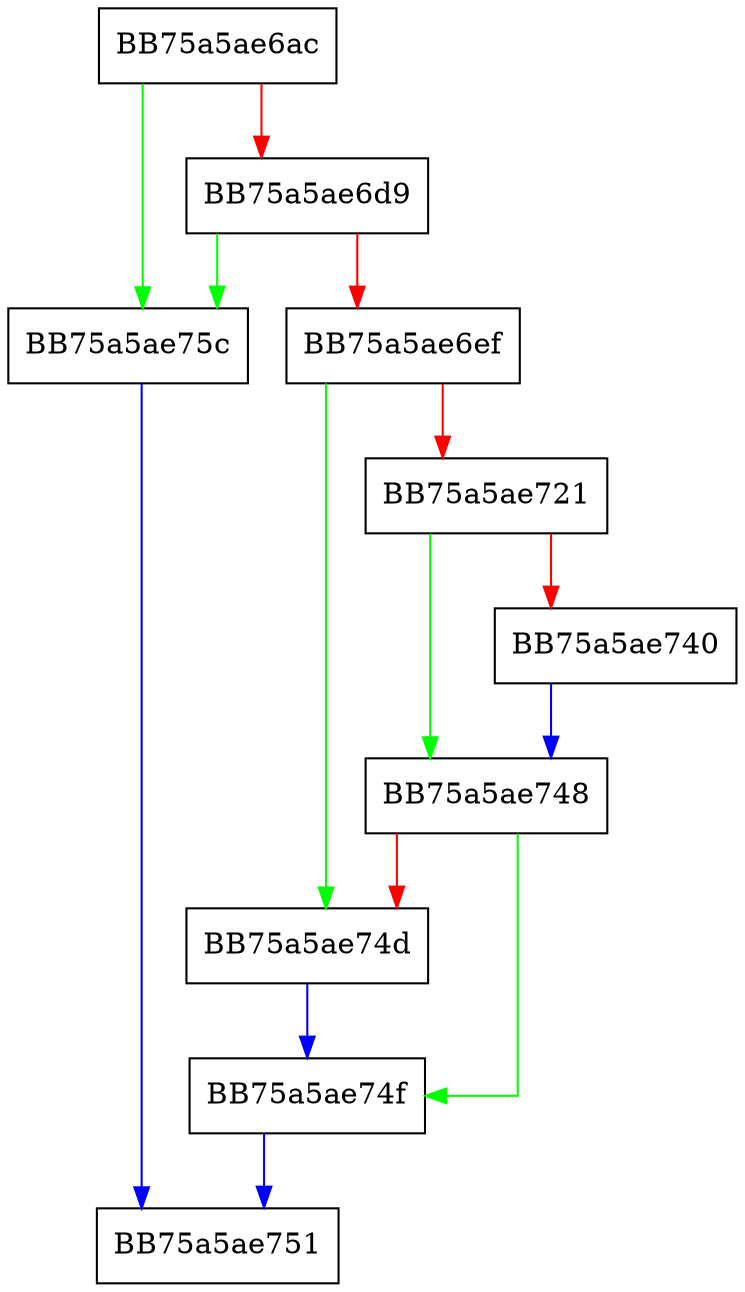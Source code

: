 digraph is_hooked_interrupt {
  node [shape="box"];
  graph [splines=ortho];
  BB75a5ae6ac -> BB75a5ae75c [color="green"];
  BB75a5ae6ac -> BB75a5ae6d9 [color="red"];
  BB75a5ae6d9 -> BB75a5ae75c [color="green"];
  BB75a5ae6d9 -> BB75a5ae6ef [color="red"];
  BB75a5ae6ef -> BB75a5ae74d [color="green"];
  BB75a5ae6ef -> BB75a5ae721 [color="red"];
  BB75a5ae721 -> BB75a5ae748 [color="green"];
  BB75a5ae721 -> BB75a5ae740 [color="red"];
  BB75a5ae740 -> BB75a5ae748 [color="blue"];
  BB75a5ae748 -> BB75a5ae74f [color="green"];
  BB75a5ae748 -> BB75a5ae74d [color="red"];
  BB75a5ae74d -> BB75a5ae74f [color="blue"];
  BB75a5ae74f -> BB75a5ae751 [color="blue"];
  BB75a5ae75c -> BB75a5ae751 [color="blue"];
}
